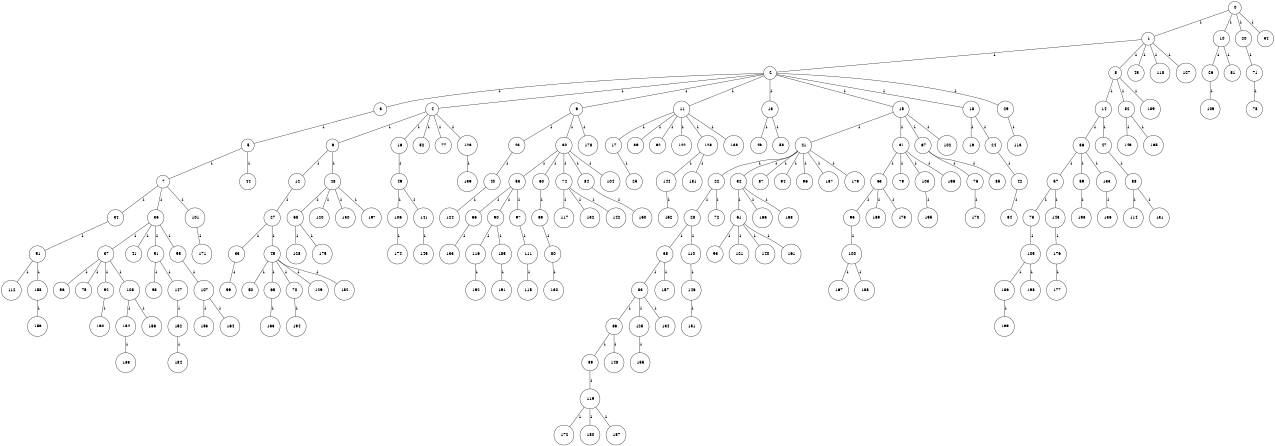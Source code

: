 graph G {
size="8.5,11;"
ratio = "expand;"
fixedsize="true;"
overlap="scale;"
node[shape=circle,width=.12,hight=.12,fontsize=12]
edge[fontsize=12]

0[label=" 0" color=black, pos="0.47757259,1.0705306!"];
1[label=" 1" color=black, pos="0.14261145,1.1014796!"];
2[label=" 2" color=black, pos="2.0711043,0.36658494!"];
3[label=" 3" color=black, pos="1.6155301,0.42532421!"];
4[label=" 4" color=black, pos="1.5497445,1.2978209!"];
5[label=" 5" color=black, pos="0.077494562,0.78050629!"];
6[label=" 6" color=black, pos="1.534948,2.4227865!"];
7[label=" 7" color=black, pos="2.5218794,0.31953013!"];
8[label=" 8" color=black, pos="1.4234652,1.4119404!"];
9[label=" 9" color=black, pos="2.483651,0.10847762!"];
10[label=" 10" color=black, pos="0.52466605,0.61705122!"];
11[label=" 11" color=black, pos="1.9866716,2.1839824!"];
12[label=" 12" color=black, pos="1.949382,1.1174351!"];
13[label=" 13" color=black, pos="1.4858652,1.1195467!"];
14[label=" 14" color=black, pos="0.73039784,0.40820002!"];
15[label=" 15" color=black, pos="1.1776748,1.2517291!"];
16[label=" 16" color=black, pos="0.11779093,2.1672167!"];
17[label=" 17" color=black, pos="0.17708953,2.1561973!"];
18[label=" 18" color=black, pos="1.7507569,0.84195173!"];
19[label=" 19" color=black, pos="1.815624,2.2738446!"];
20[label=" 20" color=black, pos="2.5077374,0.79188257!"];
21[label=" 21" color=black, pos="2.289221,0.01441587!"];
22[label=" 22" color=black, pos="0.45376252,0.27189601!"];
23[label=" 23" color=black, pos="1.1503461,0.23257728!"];
24[label=" 24" color=black, pos="2.1872947,1.869579!"];
25[label=" 25" color=black, pos="2.6754883,2.0661398!"];
26[label=" 26" color=black, pos="1.7990248,1.1636736!"];
27[label=" 27" color=black, pos="1.9340256,2.3796548!"];
28[label=" 28" color=black, pos="0.82879784,2.4353657!"];
29[label=" 29" color=black, pos="2.0829666,0.13763762!"];
30[label=" 30" color=black, pos="0.87239743,0.16816643!"];
31[label=" 31" color=black, pos="1.9331588,0.29088046!"];
32[label=" 32" color=black, pos="1.8005377,1.4848377!"];
33[label=" 33" color=black, pos="2.1862357,1.9022711!"];
34[label=" 34" color=black, pos="2.4590691,1.5999093!"];
35[label=" 35" color=black, pos="1.503463,1.8348577!"];
36[label=" 36" color=black, pos="1.1511015,2.4502797!"];
37[label=" 37" color=black, pos="0.72000491,1.7707972!"];
38[label=" 38" color=black, pos="1.9974509,1.6151458!"];
39[label=" 39" color=black, pos="2.3397074,1.0510632!"];
40[label=" 40" color=black, pos="0.066485702,2.616271!"];
41[label=" 41" color=black, pos="1.0868784,2.2379819!"];
42[label=" 42" color=black, pos="1.584487,1.9390421!"];
43[label=" 43" color=black, pos="2.8174553,0.42021086!"];
44[label=" 44" color=black, pos="0.044123222,2.2026249!"];
45[label=" 45" color=black, pos="0.45840779,0.35653048!"];
46[label=" 46" color=black, pos="0.9123858,0.38646836!"];
47[label=" 47" color=black, pos="1.8777026,2.3923382!"];
48[label=" 48" color=black, pos="2.9734324,0.19690968!"];
49[label=" 49" color=black, pos="0.52715149,2.6062582!"];
50[label=" 50" color=black, pos="0.27278282,0.19958849!"];
51[label=" 51" color=black, pos="0.31920017,2.0587949!"];
52[label=" 52" color=black, pos="2.4902899,0.12745153!"];
53[label=" 53" color=black, pos="1.2348419,0.40455633!"];
54[label=" 54" color=black, pos="1.4556583,1.3993209!"];
55[label=" 55" color=black, pos="1.2285562,0.27754917!"];
56[label=" 56" color=black, pos="0.80026845,0.26229934!"];
57[label=" 57" color=black, pos="2.9093504,0.43905842!"];
58[label=" 58" color=black, pos="0.41385787,1.2723714!"];
59[label=" 59" color=black, pos="2.2584463,0.096381431!"];
60[label=" 60" color=black, pos="0.59258619,1.6974338!"];
61[label=" 61" color=black, pos="1.707815,0.97465588!"];
62[label=" 62" color=black, pos="2.8930148,0.49683415!"];
63[label=" 63" color=black, pos="0.16563596,0.32355954!"];
64[label=" 64" color=black, pos="0.24884216,0.29332435!"];
65[label=" 65" color=black, pos="0.45441642,1.3403259!"];
66[label=" 66" color=black, pos="1.3710297,1.6013323!"];
67[label=" 67" color=black, pos="1.9438637,0.37821203!"];
68[label=" 68" color=black, pos="2.9215467,1.363878!"];
69[label=" 69" color=black, pos="2.1776359,0.79283494!"];
70[label=" 70" color=black, pos="1.7125107,1.1922216!"];
71[label=" 71" color=black, pos="1.0640524,0.84405104!"];
72[label=" 72" color=black, pos="1.10164,0.47108717!"];
73[label=" 73" color=black, pos="1.8697581,1.4243307!"];
74[label=" 74" color=black, pos="0.42411035,2.8702637!"];
75[label=" 75" color=black, pos="0.72337681,0.90442387!"];
76[label=" 76" color=black, pos="1.3241216,2.2742852!"];
77[label=" 77" color=black, pos="2.6068357,0.57240805!"];
78[label=" 78" color=black, pos="2.3567892,2.197493!"];
79[label=" 79" color=black, pos="2.2804108,1.7337362!"];
80[label=" 80" color=black, pos="1.1789194,0.93810723!"];
81[label=" 81" color=black, pos="1.0162364,1.2894654!"];
82[label=" 82" color=black, pos="2.388101,0.80832076!"];
83[label=" 83" color=black, pos="1.4082049,1.7564013!"];
84[label=" 84" color=black, pos="1.9810465,1.2340839!"];
85[label=" 85" color=black, pos="0.097806652,1.9072286!"];
86[label=" 86" color=black, pos="2.5711216,2.8754375!"];
87[label=" 87" color=black, pos="2.1462657,2.2335832!"];
88[label=" 88" color=black, pos="0.813997,1.3738627!"];
89[label=" 89" color=black, pos="0.53412837,2.2705801!"];
90[label=" 90" color=black, pos="1.8230573,2.0337072!"];
91[label=" 91" color=black, pos="0.79164553,0.96358876!"];
92[label=" 92" color=black, pos="2.820795,0.36057425!"];
93[label=" 93" color=black, pos="2.0041647,1.3731975!"];
94[label=" 94" color=black, pos="1.3725245,2.4268187!"];
95[label=" 95" color=black, pos="2.8578087,2.8439753!"];
96[label=" 96" color=black, pos="1.8320923,1.5020391!"];
97[label=" 97" color=black, pos="1.8811662,2.2884501!"];
98[label=" 98" color=black, pos="1.8515201,0.93548579!"];
99[label=" 99" color=black, pos="0.11226574,1.4158577!"];
100[label=" 100" color=black, pos="1.0967472,1.8516624!"];
101[label=" 101" color=black, pos="0.044234769,2.6761982!"];
102[label=" 102" color=black, pos="1.4734949,0.93554948!"];
103[label=" 103" color=black, pos="1.7634189,0.0031092768!"];
104[label=" 104" color=black, pos="1.9973629,0.96173193!"];
105[label=" 105" color=black, pos="0.27776754,0.58275267!"];
106[label=" 106" color=black, pos="0.57233926,1.7724533!"];
107[label=" 107" color=black, pos="1.417313,0.61766574!"];
108[label=" 108" color=black, pos="1.9647428,2.6149722!"];
109[label=" 109" color=black, pos="2.6941881,0.42573689!"];
110[label=" 110" color=black, pos="1.3941874,2.4989866!"];
111[label=" 111" color=black, pos="0.14081119,2.7531175!"];
112[label=" 112" color=black, pos="2.0072443,2.0167032!"];
113[label=" 113" color=black, pos="0.96503139,2.4142994!"];
114[label=" 114" color=black, pos="2.1176944,1.2219756!"];
115[label=" 115" color=black, pos="1.3750636,0.049067602!"];
116[label=" 116" color=black, pos="0.30896954,2.3487841!"];
117[label=" 117" color=black, pos="1.9552102,1.1708407!"];
118[label=" 118" color=black, pos="0.13580735,1.5070038!"];
119[label=" 119" color=black, pos="0.17192324,1.4147926!"];
120[label=" 120" color=black, pos="0.97497059,0.4641793!"];
121[label=" 121" color=black, pos="1.0309518,1.4773726!"];
122[label=" 122" color=black, pos="1.0652315,1.6836535!"];
123[label=" 123" color=black, pos="1.5389897,1.7801016!"];
124[label=" 124" color=black, pos="2.3967608,0.85111682!"];
125[label=" 125" color=black, pos="1.9034067,1.7013685!"];
126[label=" 126" color=black, pos="2.6917848,1.3158326!"];
127[label=" 127" color=black, pos="0.46849351,0.042875537!"];
128[label=" 128" color=black, pos="1.1621211,1.3834661!"];
129[label=" 129" color=black, pos="1.3855336,1.341719!"];
130[label=" 130" color=black, pos="2.560187,1.8910601!"];
131[label=" 131" color=black, pos="2.7580935,0.94713583!"];
132[label=" 132" color=black, pos="1.8000474,2.5068254!"];
133[label=" 133" color=black, pos="2.8202101,2.7426681!"];
134[label=" 134" color=black, pos="1.4165663,1.375703!"];
135[label=" 135" color=black, pos="2.7891259,1.3285239!"];
136[label=" 136" color=black, pos="0.92563335,2.1443199!"];
137[label=" 137" color=black, pos="2.5728287,0.76193195!"];
138[label=" 138" color=black, pos="1.5114113,2.2321923!"];
139[label=" 139" color=black, pos="2.3241538,0.42435925!"];
140[label=" 140" color=black, pos="0.97758075,0.82765532!"];
141[label=" 141" color=black, pos="0.13937861,2.3097858!"];
142[label=" 142" color=black, pos="2.6288242,2.4410046!"];
143[label=" 143" color=black, pos="0.1040673,1.3691972!"];
144[label=" 144" color=black, pos="1.4815185,1.3408676!"];
145[label=" 145" color=black, pos="1.9995559,2.1873628!"];
146[label=" 146" color=black, pos="2.7557916,1.7804721!"];
147[label=" 147" color=black, pos="1.5988831,2.2041466!"];
148[label=" 148" color=black, pos="1.136016,0.37425477!"];
149[label=" 149" color=black, pos="2.6021254,2.8313395!"];
150[label=" 150" color=black, pos="1.3695294,2.6488997!"];
151[label=" 151" color=black, pos="0.041872641,0.50329734!"];
152[label=" 152" color=black, pos="0.53161392,2.5777382!"];
153[label=" 153" color=black, pos="2.9469644,2.0421371!"];
154[label=" 154" color=black, pos="0.18465599,1.7827014!"];
155[label=" 155" color=black, pos="2.0274405,2.360003!"];
156[label=" 156" color=black, pos="2.01865,0.4388512!"];
157[label=" 157" color=black, pos="2.4182984,2.851725!"];
158[label=" 158" color=black, pos="1.5425348,2.2614244!"];
159[label=" 159" color=black, pos="2.5187216,0.10779857!"];
160[label=" 160" color=black, pos="1.6088867,2.5815053!"];
161[label=" 161" color=black, pos="1.4506377,0.25860713!"];
162[label=" 162" color=black, pos="1.4462516,2.4188329!"];
163[label=" 163" color=black, pos="1.0281566,2.6371487!"];
164[label=" 164" color=black, pos="1.5130936,1.667582!"];
165[label=" 165" color=black, pos="0.34619058,0.71921975!"];
166[label=" 166" color=black, pos="0.019931649,1.4731329!"];
167[label=" 167" color=black, pos="0.74536597,1.5889887!"];
168[label=" 168" color=black, pos="2.2664682,0.91010376!"];
169[label=" 169" color=black, pos="1.7941364,1.3523997!"];
170[label=" 170" color=black, pos="1.2100195,0.71408009!"];
171[label=" 171" color=black, pos="2.5500684,2.2849827!"];
172[label=" 172" color=black, pos="2.4272287,0.99455407!"];
173[label=" 173" color=black, pos="2.4718716,1.6621446!"];
174[label=" 174" color=black, pos="2.694418,1.0304565!"];
175[label=" 175" color=black, pos="2.716209,1.7940366!"];
176[label=" 176" color=black, pos="1.7899391,1.6997832!"];
177[label=" 177" color=black, pos="2.8728513,2.8244635!"];
178[label=" 178" color=black, pos="1.8234155,1.3210468!"];
179[label=" 179" color=black, pos="1.8897724,2.436646!"];
180[label=" 180" color=black, pos="2.5585941,1.0904203!"];
181[label=" 181" color=black, pos="2.1449739,0.52226891!"];
182[label=" 182" color=black, pos="2.8878424,2.2791759!"];
183[label=" 183" color=black, pos="0.17217051,2.5867286!"];
184[label=" 184" color=black, pos="2.7773529,1.5461852!"];
185[label=" 185" color=black, pos="1.3386947,2.7330749!"];
186[label=" 186" color=black, pos="0.90919233,1.5355941!"];
187[label=" 187" color=black, pos="0.66015116,1.1159658!"];
188[label=" 188" color=black, pos="1.4034402,0.2492109!"];
189[label=" 189" color=black, pos="1.9589509,0.387806!"];
190[label=" 190" color=black, pos="0.32420518,2.4508448!"];
191[label=" 191" color=black, pos="2.7401944,2.4584853!"];
192[label=" 192" color=black, pos="1.3240852,2.1677515!"];
193[label=" 193" color=black, pos="1.3753192,0.82489014!"];
194[label=" 194" color=black, pos="2.9549481,1.0834763!"];
195[label=" 195" color=black, pos="0.33272438,1.8338445!"];
196[label=" 196" color=black, pos="0.40582807,0.28457865!"];
197[label=" 197" color=black, pos="0.85453524,1.2115724!"];
198[label=" 198" color=black, pos="1.3393665,0.67511611!"];
199[label=" 199" color=black, pos="0.69999058,0.59710826!"];
0--1[label="1"]
0--10[label="1"]
0--20[label="1"]
0--54[label="1"]
1--2[label="1"]
1--8[label="1"]
1--43[label="1"]
1--118[label="1"]
1--127[label="1"]
2--3[label="1"]
2--4[label="1"]
2--6[label="1"]
2--11[label="1"]
2--13[label="1"]
2--15[label="1"]
2--18[label="1"]
2--29[label="1"]
3--5[label="1"]
4--9[label="1"]
4--16[label="1"]
4--52[label="1"]
4--77[label="1"]
4--126[label="1"]
5--7[label="1"]
5--44[label="1"]
6--23[label="1"]
6--30[label="1"]
6--178[label="1"]
7--34[label="1"]
7--35[label="1"]
7--101[label="1"]
8--14[label="1"]
8--82[label="1"]
8--189[label="1"]
9--12[label="1"]
9--48[label="1"]
10--26[label="1"]
10--81[label="1"]
11--17[label="1"]
11--39[label="1"]
11--62[label="1"]
11--122[label="1"]
11--123[label="1"]
11--138[label="1"]
12--27[label="1"]
13--46[label="1"]
13--58[label="1"]
14--36[label="1"]
14--47[label="1"]
15--21[label="1"]
15--31[label="1"]
15--67[label="1"]
15--102[label="1"]
16--49[label="1"]
17--25[label="1"]
18--19[label="1"]
18--24[label="1"]
20--71[label="1"]
21--22[label="1"]
21--32[label="1"]
21--87[label="1"]
21--94[label="1"]
21--96[label="1"]
21--137[label="1"]
21--179[label="1"]
22--28[label="1"]
22--72[label="1"]
23--40[label="1"]
24--42[label="1"]
26--109[label="1"]
27--33[label="1"]
27--45[label="1"]
28--38[label="1"]
28--110[label="1"]
29--113[label="1"]
30--53[label="1"]
30--60[label="1"]
30--74[label="1"]
30--84[label="1"]
30--104[label="1"]
31--63[label="1"]
31--79[label="1"]
31--103[label="1"]
31--196[label="1"]
32--61[label="1"]
32--166[label="1"]
32--168[label="1"]
33--99[label="1"]
34--91[label="1"]
35--37[label="1"]
35--41[label="1"]
35--51[label="1"]
35--55[label="1"]
36--57[label="1"]
36--59[label="1"]
36--135[label="1"]
37--56[label="1"]
37--75[label="1"]
37--92[label="1"]
37--108[label="1"]
38--83[label="1"]
38--157[label="1"]
40--124[label="1"]
42--64[label="1"]
45--50[label="1"]
45--65[label="1"]
45--70[label="1"]
45--129[label="1"]
45--182[label="1"]
47--88[label="1"]
48--68[label="1"]
48--120[label="1"]
48--150[label="1"]
48--197[label="1"]
49--106[label="1"]
49--141[label="1"]
51--98[label="1"]
51--147[label="1"]
53--66[label="1"]
53--90[label="1"]
53--97[label="1"]
55--107[label="1"]
57--73[label="1"]
57--143[label="1"]
59--193[label="1"]
60--69[label="1"]
61--93[label="1"]
61--121[label="1"]
61--140[label="1"]
61--161[label="1"]
63--95[label="1"]
63--169[label="1"]
63--173[label="1"]
65--163[label="1"]
66--133[label="1"]
67--76[label="1"]
67--85[label="1"]
68--128[label="1"]
68--175[label="1"]
69--80[label="1"]
70--194[label="1"]
71--78[label="1"]
73--105[label="1"]
74--117[label="1"]
74--132[label="1"]
74--142[label="1"]
76--170[label="1"]
80--130[label="1"]
82--149[label="1"]
82--165[label="1"]
83--86[label="1"]
83--125[label="1"]
83--134[label="1"]
84--160[label="1"]
86--89[label="1"]
86--148[label="1"]
88--114[label="1"]
88--131[label="1"]
89--119[label="1"]
90--116[label="1"]
90--185[label="1"]
91--112[label="1"]
91--158[label="1"]
92--190[label="1"]
95--100[label="1"]
97--111[label="1"]
100--167[label="1"]
100--188[label="1"]
101--171[label="1"]
103--195[label="1"]
105--186[label="1"]
105--198[label="1"]
106--174[label="1"]
107--153[label="1"]
107--164[label="1"]
108--154[label="1"]
108--156[label="1"]
110--146[label="1"]
111--115[label="1"]
116--192[label="1"]
119--172[label="1"]
119--180[label="1"]
119--187[label="1"]
123--144[label="1"]
123--181[label="1"]
125--155[label="1"]
126--139[label="1"]
135--136[label="1"]
141--145[label="1"]
143--176[label="1"]
144--162[label="1"]
146--151[label="1"]
147--152[label="1"]
152--184[label="1"]
154--183[label="1"]
158--159[label="1"]
176--177[label="1"]
185--191[label="1"]
186--199[label="1"]

}
